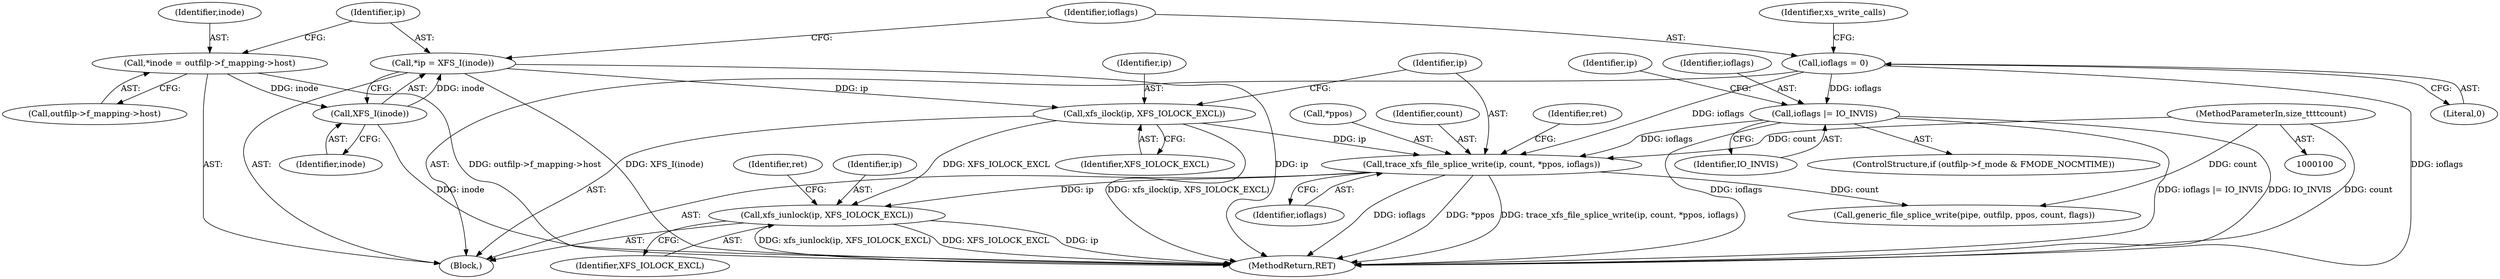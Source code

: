 digraph "1_linux_8d0207652cbe27d1f962050737848e5ad4671958@pointer" {
"1000168" [label="(Call,xfs_iunlock(ip, XFS_IOLOCK_EXCL))"];
"1000147" [label="(Call,trace_xfs_file_splice_write(ip, count, *ppos, ioflags))"];
"1000144" [label="(Call,xfs_ilock(ip, XFS_IOLOCK_EXCL))"];
"1000116" [label="(Call,*ip = XFS_I(inode))"];
"1000118" [label="(Call,XFS_I(inode))"];
"1000108" [label="(Call,*inode = outfilp->f_mapping->host)"];
"1000104" [label="(MethodParameterIn,size_t\t\t\tcount)"];
"1000133" [label="(Call,ioflags |= IO_INVIS)"];
"1000121" [label="(Call,ioflags = 0)"];
"1000150" [label="(Call,*ppos)"];
"1000109" [label="(Identifier,inode)"];
"1000149" [label="(Identifier,count)"];
"1000121" [label="(Call,ioflags = 0)"];
"1000126" [label="(Identifier,xs_write_calls)"];
"1000147" [label="(Call,trace_xfs_file_splice_write(ip, count, *ppos, ioflags))"];
"1000146" [label="(Identifier,XFS_IOLOCK_EXCL)"];
"1000122" [label="(Identifier,ioflags)"];
"1000152" [label="(Identifier,ioflags)"];
"1000127" [label="(ControlStructure,if (outfilp->f_mode & FMODE_NOCMTIME))"];
"1000118" [label="(Call,XFS_I(inode))"];
"1000119" [label="(Identifier,inode)"];
"1000139" [label="(Identifier,ip)"];
"1000170" [label="(Identifier,XFS_IOLOCK_EXCL)"];
"1000104" [label="(MethodParameterIn,size_t\t\t\tcount)"];
"1000148" [label="(Identifier,ip)"];
"1000106" [label="(Block,)"];
"1000116" [label="(Call,*ip = XFS_I(inode))"];
"1000173" [label="(MethodReturn,RET)"];
"1000133" [label="(Call,ioflags |= IO_INVIS)"];
"1000155" [label="(Call,generic_file_splice_write(pipe, outfilp, ppos, count, flags))"];
"1000123" [label="(Literal,0)"];
"1000134" [label="(Identifier,ioflags)"];
"1000169" [label="(Identifier,ip)"];
"1000154" [label="(Identifier,ret)"];
"1000172" [label="(Identifier,ret)"];
"1000145" [label="(Identifier,ip)"];
"1000108" [label="(Call,*inode = outfilp->f_mapping->host)"];
"1000135" [label="(Identifier,IO_INVIS)"];
"1000117" [label="(Identifier,ip)"];
"1000168" [label="(Call,xfs_iunlock(ip, XFS_IOLOCK_EXCL))"];
"1000144" [label="(Call,xfs_ilock(ip, XFS_IOLOCK_EXCL))"];
"1000110" [label="(Call,outfilp->f_mapping->host)"];
"1000168" -> "1000106"  [label="AST: "];
"1000168" -> "1000170"  [label="CFG: "];
"1000169" -> "1000168"  [label="AST: "];
"1000170" -> "1000168"  [label="AST: "];
"1000172" -> "1000168"  [label="CFG: "];
"1000168" -> "1000173"  [label="DDG: ip"];
"1000168" -> "1000173"  [label="DDG: xfs_iunlock(ip, XFS_IOLOCK_EXCL)"];
"1000168" -> "1000173"  [label="DDG: XFS_IOLOCK_EXCL"];
"1000147" -> "1000168"  [label="DDG: ip"];
"1000144" -> "1000168"  [label="DDG: XFS_IOLOCK_EXCL"];
"1000147" -> "1000106"  [label="AST: "];
"1000147" -> "1000152"  [label="CFG: "];
"1000148" -> "1000147"  [label="AST: "];
"1000149" -> "1000147"  [label="AST: "];
"1000150" -> "1000147"  [label="AST: "];
"1000152" -> "1000147"  [label="AST: "];
"1000154" -> "1000147"  [label="CFG: "];
"1000147" -> "1000173"  [label="DDG: ioflags"];
"1000147" -> "1000173"  [label="DDG: *ppos"];
"1000147" -> "1000173"  [label="DDG: trace_xfs_file_splice_write(ip, count, *ppos, ioflags)"];
"1000144" -> "1000147"  [label="DDG: ip"];
"1000104" -> "1000147"  [label="DDG: count"];
"1000133" -> "1000147"  [label="DDG: ioflags"];
"1000121" -> "1000147"  [label="DDG: ioflags"];
"1000147" -> "1000155"  [label="DDG: count"];
"1000144" -> "1000106"  [label="AST: "];
"1000144" -> "1000146"  [label="CFG: "];
"1000145" -> "1000144"  [label="AST: "];
"1000146" -> "1000144"  [label="AST: "];
"1000148" -> "1000144"  [label="CFG: "];
"1000144" -> "1000173"  [label="DDG: xfs_ilock(ip, XFS_IOLOCK_EXCL)"];
"1000116" -> "1000144"  [label="DDG: ip"];
"1000116" -> "1000106"  [label="AST: "];
"1000116" -> "1000118"  [label="CFG: "];
"1000117" -> "1000116"  [label="AST: "];
"1000118" -> "1000116"  [label="AST: "];
"1000122" -> "1000116"  [label="CFG: "];
"1000116" -> "1000173"  [label="DDG: XFS_I(inode)"];
"1000116" -> "1000173"  [label="DDG: ip"];
"1000118" -> "1000116"  [label="DDG: inode"];
"1000118" -> "1000119"  [label="CFG: "];
"1000119" -> "1000118"  [label="AST: "];
"1000118" -> "1000173"  [label="DDG: inode"];
"1000108" -> "1000118"  [label="DDG: inode"];
"1000108" -> "1000106"  [label="AST: "];
"1000108" -> "1000110"  [label="CFG: "];
"1000109" -> "1000108"  [label="AST: "];
"1000110" -> "1000108"  [label="AST: "];
"1000117" -> "1000108"  [label="CFG: "];
"1000108" -> "1000173"  [label="DDG: outfilp->f_mapping->host"];
"1000104" -> "1000100"  [label="AST: "];
"1000104" -> "1000173"  [label="DDG: count"];
"1000104" -> "1000155"  [label="DDG: count"];
"1000133" -> "1000127"  [label="AST: "];
"1000133" -> "1000135"  [label="CFG: "];
"1000134" -> "1000133"  [label="AST: "];
"1000135" -> "1000133"  [label="AST: "];
"1000139" -> "1000133"  [label="CFG: "];
"1000133" -> "1000173"  [label="DDG: ioflags"];
"1000133" -> "1000173"  [label="DDG: ioflags |= IO_INVIS"];
"1000133" -> "1000173"  [label="DDG: IO_INVIS"];
"1000121" -> "1000133"  [label="DDG: ioflags"];
"1000121" -> "1000106"  [label="AST: "];
"1000121" -> "1000123"  [label="CFG: "];
"1000122" -> "1000121"  [label="AST: "];
"1000123" -> "1000121"  [label="AST: "];
"1000126" -> "1000121"  [label="CFG: "];
"1000121" -> "1000173"  [label="DDG: ioflags"];
}

